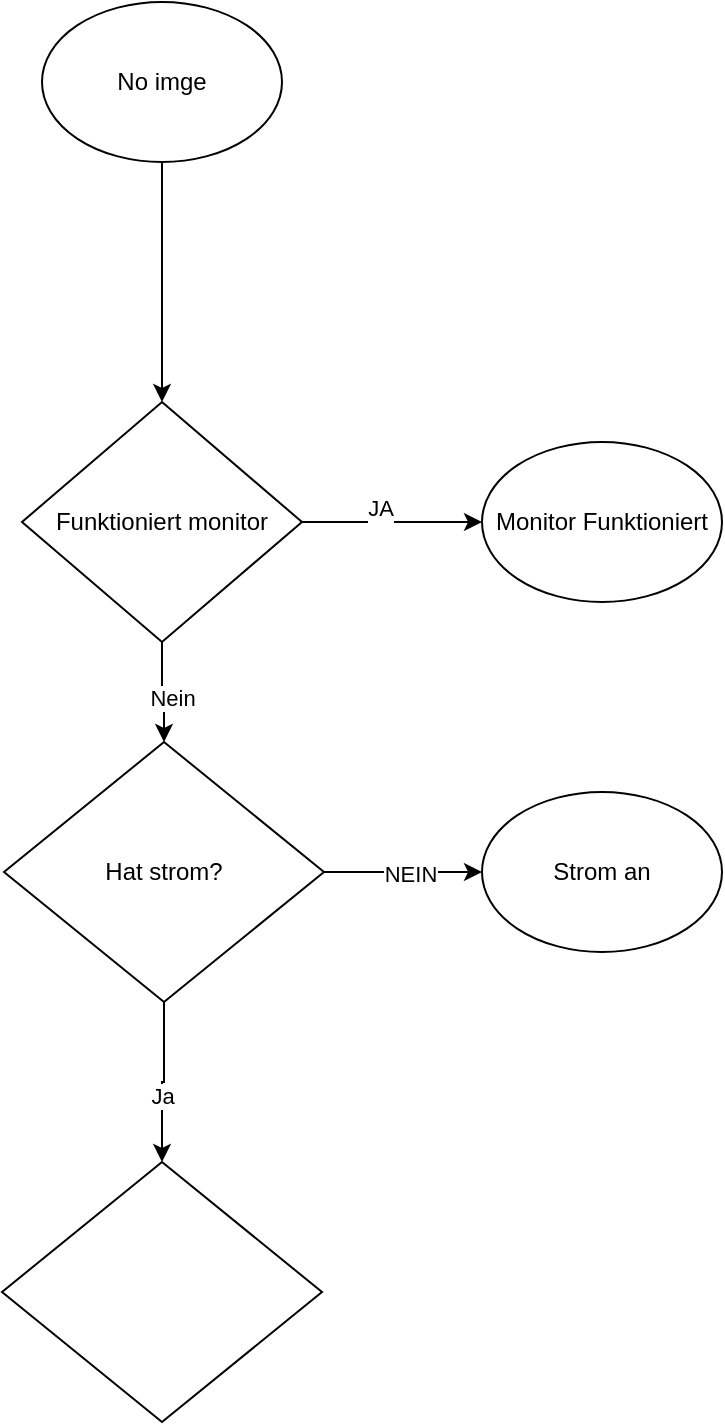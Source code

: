 <mxfile version="24.7.12">
  <diagram name="Seite-1" id="JdcZ9IIsimc7B1ibrZPB">
    <mxGraphModel dx="1050" dy="665" grid="1" gridSize="10" guides="1" tooltips="1" connect="1" arrows="1" fold="1" page="1" pageScale="1" pageWidth="827" pageHeight="1169" math="0" shadow="0">
      <root>
        <mxCell id="0" />
        <mxCell id="1" parent="0" />
        <mxCell id="YA5Pkg1dLdPAu8-3MR6u-3" style="edgeStyle=orthogonalEdgeStyle;rounded=0;orthogonalLoop=1;jettySize=auto;html=1;entryX=0.5;entryY=0;entryDx=0;entryDy=0;" edge="1" parent="1" source="YA5Pkg1dLdPAu8-3MR6u-1" target="YA5Pkg1dLdPAu8-3MR6u-2">
          <mxGeometry relative="1" as="geometry" />
        </mxCell>
        <mxCell id="YA5Pkg1dLdPAu8-3MR6u-1" value="No imge" style="ellipse;whiteSpace=wrap;html=1;" vertex="1" parent="1">
          <mxGeometry x="60" y="70" width="120" height="80" as="geometry" />
        </mxCell>
        <mxCell id="YA5Pkg1dLdPAu8-3MR6u-5" style="edgeStyle=orthogonalEdgeStyle;rounded=0;orthogonalLoop=1;jettySize=auto;html=1;exitX=1;exitY=0.5;exitDx=0;exitDy=0;" edge="1" parent="1" source="YA5Pkg1dLdPAu8-3MR6u-2" target="YA5Pkg1dLdPAu8-3MR6u-4">
          <mxGeometry relative="1" as="geometry">
            <Array as="points">
              <mxPoint x="270" y="330" />
              <mxPoint x="270" y="330" />
            </Array>
          </mxGeometry>
        </mxCell>
        <mxCell id="YA5Pkg1dLdPAu8-3MR6u-6" value="JA&lt;div&gt;&lt;br&gt;&lt;/div&gt;" style="edgeLabel;html=1;align=center;verticalAlign=middle;resizable=0;points=[];" vertex="1" connectable="0" parent="YA5Pkg1dLdPAu8-3MR6u-5">
          <mxGeometry x="-0.131" relative="1" as="geometry">
            <mxPoint as="offset" />
          </mxGeometry>
        </mxCell>
        <mxCell id="YA5Pkg1dLdPAu8-3MR6u-9" style="edgeStyle=orthogonalEdgeStyle;rounded=0;orthogonalLoop=1;jettySize=auto;html=1;" edge="1" parent="1" source="YA5Pkg1dLdPAu8-3MR6u-2" target="YA5Pkg1dLdPAu8-3MR6u-7">
          <mxGeometry relative="1" as="geometry" />
        </mxCell>
        <mxCell id="YA5Pkg1dLdPAu8-3MR6u-11" value="Nein" style="edgeLabel;html=1;align=center;verticalAlign=middle;resizable=0;points=[];" vertex="1" connectable="0" parent="YA5Pkg1dLdPAu8-3MR6u-9">
          <mxGeometry x="0.112" y="4" relative="1" as="geometry">
            <mxPoint as="offset" />
          </mxGeometry>
        </mxCell>
        <mxCell id="YA5Pkg1dLdPAu8-3MR6u-2" value="Funktioniert monitor" style="rhombus;whiteSpace=wrap;html=1;" vertex="1" parent="1">
          <mxGeometry x="50" y="270" width="140" height="120" as="geometry" />
        </mxCell>
        <mxCell id="YA5Pkg1dLdPAu8-3MR6u-4" value="Monitor Funktioniert" style="ellipse;whiteSpace=wrap;html=1;" vertex="1" parent="1">
          <mxGeometry x="280" y="290" width="120" height="80" as="geometry" />
        </mxCell>
        <mxCell id="YA5Pkg1dLdPAu8-3MR6u-10" style="edgeStyle=orthogonalEdgeStyle;rounded=0;orthogonalLoop=1;jettySize=auto;html=1;" edge="1" parent="1" source="YA5Pkg1dLdPAu8-3MR6u-7" target="YA5Pkg1dLdPAu8-3MR6u-8">
          <mxGeometry relative="1" as="geometry" />
        </mxCell>
        <mxCell id="YA5Pkg1dLdPAu8-3MR6u-12" value="Ja" style="edgeLabel;html=1;align=center;verticalAlign=middle;resizable=0;points=[];" vertex="1" connectable="0" parent="YA5Pkg1dLdPAu8-3MR6u-10">
          <mxGeometry x="0.17" relative="1" as="geometry">
            <mxPoint as="offset" />
          </mxGeometry>
        </mxCell>
        <mxCell id="YA5Pkg1dLdPAu8-3MR6u-14" style="edgeStyle=orthogonalEdgeStyle;rounded=0;orthogonalLoop=1;jettySize=auto;html=1;exitX=1;exitY=0.5;exitDx=0;exitDy=0;" edge="1" parent="1" source="YA5Pkg1dLdPAu8-3MR6u-7" target="YA5Pkg1dLdPAu8-3MR6u-13">
          <mxGeometry relative="1" as="geometry" />
        </mxCell>
        <mxCell id="YA5Pkg1dLdPAu8-3MR6u-15" value="NEIN" style="edgeLabel;html=1;align=center;verticalAlign=middle;resizable=0;points=[];" vertex="1" connectable="0" parent="YA5Pkg1dLdPAu8-3MR6u-14">
          <mxGeometry x="0.09" y="-1" relative="1" as="geometry">
            <mxPoint as="offset" />
          </mxGeometry>
        </mxCell>
        <mxCell id="YA5Pkg1dLdPAu8-3MR6u-7" value="Hat strom?" style="rhombus;whiteSpace=wrap;html=1;" vertex="1" parent="1">
          <mxGeometry x="41" y="440" width="160" height="130" as="geometry" />
        </mxCell>
        <mxCell id="YA5Pkg1dLdPAu8-3MR6u-8" value="" style="rhombus;whiteSpace=wrap;html=1;" vertex="1" parent="1">
          <mxGeometry x="40" y="650" width="160" height="130" as="geometry" />
        </mxCell>
        <mxCell id="YA5Pkg1dLdPAu8-3MR6u-13" value="Strom an" style="ellipse;whiteSpace=wrap;html=1;" vertex="1" parent="1">
          <mxGeometry x="280" y="465" width="120" height="80" as="geometry" />
        </mxCell>
      </root>
    </mxGraphModel>
  </diagram>
</mxfile>
